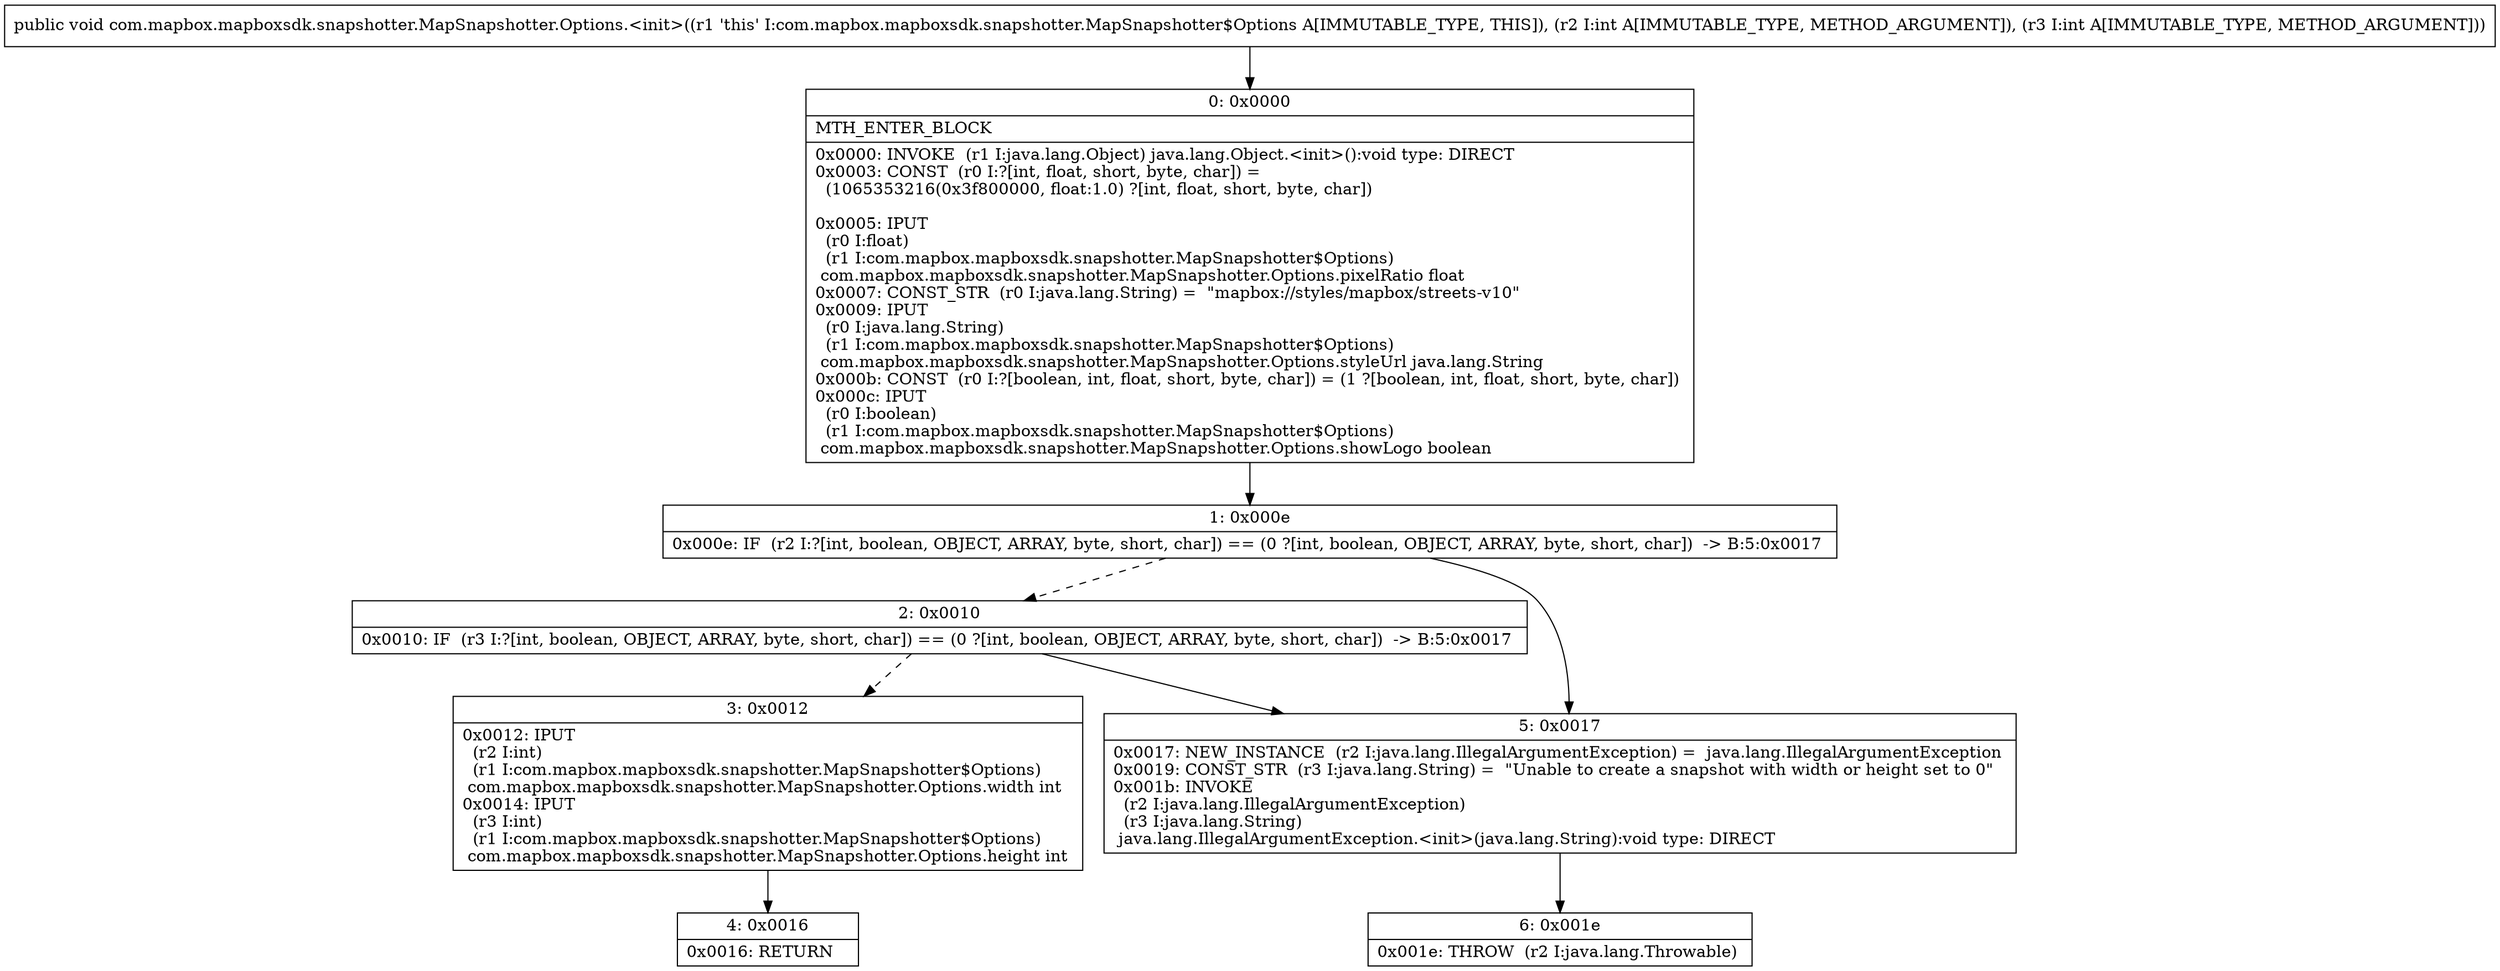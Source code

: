 digraph "CFG forcom.mapbox.mapboxsdk.snapshotter.MapSnapshotter.Options.\<init\>(II)V" {
Node_0 [shape=record,label="{0\:\ 0x0000|MTH_ENTER_BLOCK\l|0x0000: INVOKE  (r1 I:java.lang.Object) java.lang.Object.\<init\>():void type: DIRECT \l0x0003: CONST  (r0 I:?[int, float, short, byte, char]) = \l  (1065353216(0x3f800000, float:1.0) ?[int, float, short, byte, char])\l \l0x0005: IPUT  \l  (r0 I:float)\l  (r1 I:com.mapbox.mapboxsdk.snapshotter.MapSnapshotter$Options)\l com.mapbox.mapboxsdk.snapshotter.MapSnapshotter.Options.pixelRatio float \l0x0007: CONST_STR  (r0 I:java.lang.String) =  \"mapbox:\/\/styles\/mapbox\/streets\-v10\" \l0x0009: IPUT  \l  (r0 I:java.lang.String)\l  (r1 I:com.mapbox.mapboxsdk.snapshotter.MapSnapshotter$Options)\l com.mapbox.mapboxsdk.snapshotter.MapSnapshotter.Options.styleUrl java.lang.String \l0x000b: CONST  (r0 I:?[boolean, int, float, short, byte, char]) = (1 ?[boolean, int, float, short, byte, char]) \l0x000c: IPUT  \l  (r0 I:boolean)\l  (r1 I:com.mapbox.mapboxsdk.snapshotter.MapSnapshotter$Options)\l com.mapbox.mapboxsdk.snapshotter.MapSnapshotter.Options.showLogo boolean \l}"];
Node_1 [shape=record,label="{1\:\ 0x000e|0x000e: IF  (r2 I:?[int, boolean, OBJECT, ARRAY, byte, short, char]) == (0 ?[int, boolean, OBJECT, ARRAY, byte, short, char])  \-\> B:5:0x0017 \l}"];
Node_2 [shape=record,label="{2\:\ 0x0010|0x0010: IF  (r3 I:?[int, boolean, OBJECT, ARRAY, byte, short, char]) == (0 ?[int, boolean, OBJECT, ARRAY, byte, short, char])  \-\> B:5:0x0017 \l}"];
Node_3 [shape=record,label="{3\:\ 0x0012|0x0012: IPUT  \l  (r2 I:int)\l  (r1 I:com.mapbox.mapboxsdk.snapshotter.MapSnapshotter$Options)\l com.mapbox.mapboxsdk.snapshotter.MapSnapshotter.Options.width int \l0x0014: IPUT  \l  (r3 I:int)\l  (r1 I:com.mapbox.mapboxsdk.snapshotter.MapSnapshotter$Options)\l com.mapbox.mapboxsdk.snapshotter.MapSnapshotter.Options.height int \l}"];
Node_4 [shape=record,label="{4\:\ 0x0016|0x0016: RETURN   \l}"];
Node_5 [shape=record,label="{5\:\ 0x0017|0x0017: NEW_INSTANCE  (r2 I:java.lang.IllegalArgumentException) =  java.lang.IllegalArgumentException \l0x0019: CONST_STR  (r3 I:java.lang.String) =  \"Unable to create a snapshot with width or height set to 0\" \l0x001b: INVOKE  \l  (r2 I:java.lang.IllegalArgumentException)\l  (r3 I:java.lang.String)\l java.lang.IllegalArgumentException.\<init\>(java.lang.String):void type: DIRECT \l}"];
Node_6 [shape=record,label="{6\:\ 0x001e|0x001e: THROW  (r2 I:java.lang.Throwable) \l}"];
MethodNode[shape=record,label="{public void com.mapbox.mapboxsdk.snapshotter.MapSnapshotter.Options.\<init\>((r1 'this' I:com.mapbox.mapboxsdk.snapshotter.MapSnapshotter$Options A[IMMUTABLE_TYPE, THIS]), (r2 I:int A[IMMUTABLE_TYPE, METHOD_ARGUMENT]), (r3 I:int A[IMMUTABLE_TYPE, METHOD_ARGUMENT])) }"];
MethodNode -> Node_0;
Node_0 -> Node_1;
Node_1 -> Node_2[style=dashed];
Node_1 -> Node_5;
Node_2 -> Node_3[style=dashed];
Node_2 -> Node_5;
Node_3 -> Node_4;
Node_5 -> Node_6;
}

